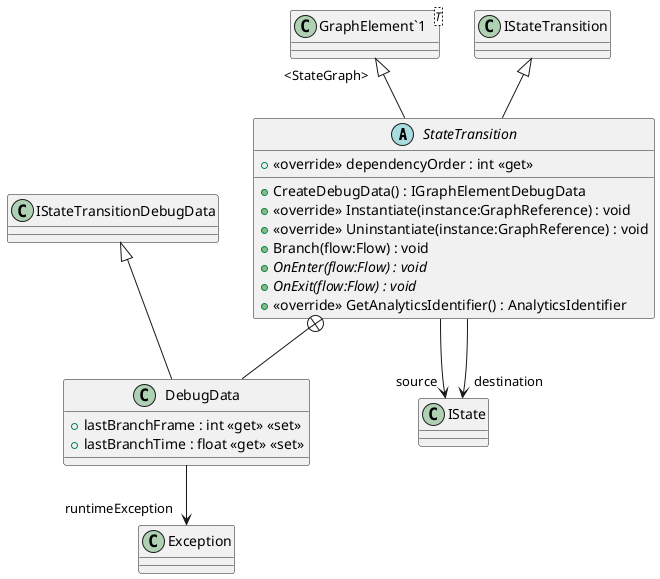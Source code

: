 @startuml
abstract class StateTransition {
    + CreateDebugData() : IGraphElementDebugData
    + <<override>> dependencyOrder : int <<get>>
    + <<override>> Instantiate(instance:GraphReference) : void
    + <<override>> Uninstantiate(instance:GraphReference) : void
    + Branch(flow:Flow) : void
    + {abstract} OnEnter(flow:Flow) : void
    + {abstract} OnExit(flow:Flow) : void
    + <<override>> GetAnalyticsIdentifier() : AnalyticsIdentifier
}
class "GraphElement`1"<T> {
}
class DebugData {
    + lastBranchFrame : int <<get>> <<set>>
    + lastBranchTime : float <<get>> <<set>>
}
"GraphElement`1" "<StateGraph>" <|-- StateTransition
IStateTransition <|-- StateTransition
StateTransition --> "source" IState
StateTransition --> "destination" IState
StateTransition +-- DebugData
IStateTransitionDebugData <|-- DebugData
DebugData --> "runtimeException" Exception
@enduml
